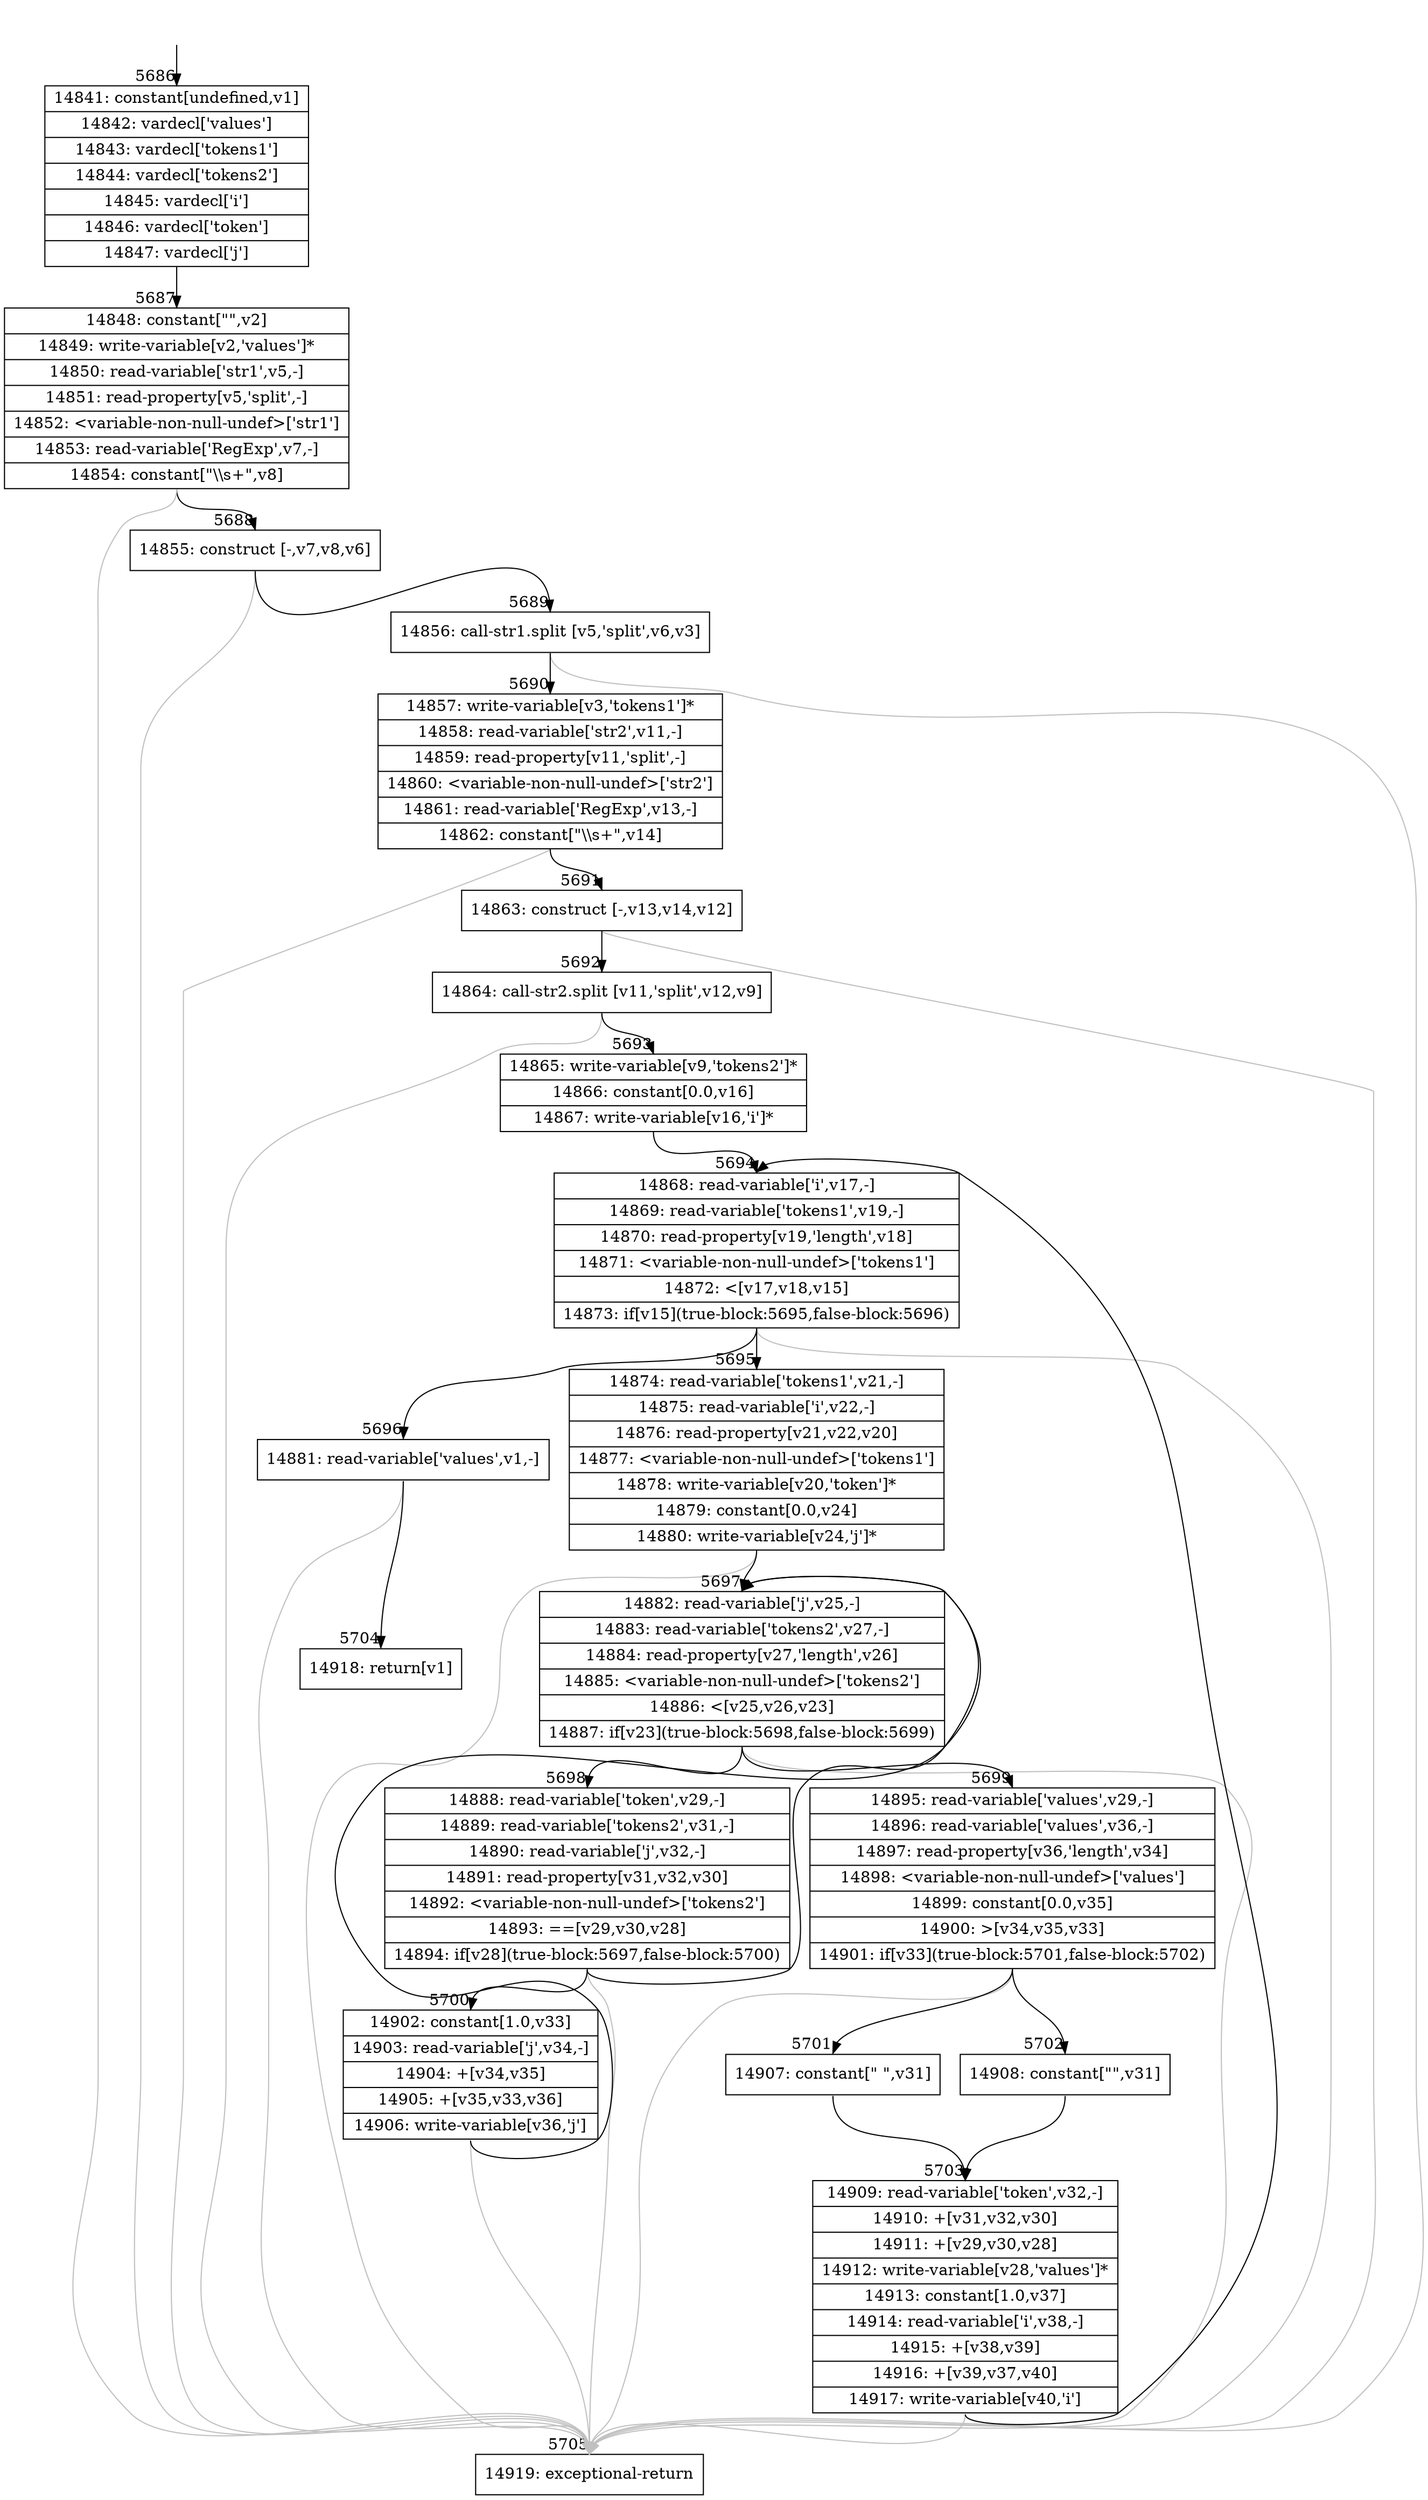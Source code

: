 digraph {
rankdir="TD"
BB_entry418[shape=none,label=""];
BB_entry418 -> BB5686 [tailport=s, headport=n, headlabel="    5686"]
BB5686 [shape=record label="{14841: constant[undefined,v1]|14842: vardecl['values']|14843: vardecl['tokens1']|14844: vardecl['tokens2']|14845: vardecl['i']|14846: vardecl['token']|14847: vardecl['j']}" ] 
BB5686 -> BB5687 [tailport=s, headport=n, headlabel="      5687"]
BB5687 [shape=record label="{14848: constant[\"\",v2]|14849: write-variable[v2,'values']*|14850: read-variable['str1',v5,-]|14851: read-property[v5,'split',-]|14852: \<variable-non-null-undef\>['str1']|14853: read-variable['RegExp',v7,-]|14854: constant[\"\\\\s+\",v8]}" ] 
BB5687 -> BB5688 [tailport=s, headport=n, headlabel="      5688"]
BB5687 -> BB5705 [tailport=s, headport=n, color=gray, headlabel="      5705"]
BB5688 [shape=record label="{14855: construct [-,v7,v8,v6]}" ] 
BB5688 -> BB5689 [tailport=s, headport=n, headlabel="      5689"]
BB5688 -> BB5705 [tailport=s, headport=n, color=gray]
BB5689 [shape=record label="{14856: call-str1.split [v5,'split',v6,v3]}" ] 
BB5689 -> BB5690 [tailport=s, headport=n, headlabel="      5690"]
BB5689 -> BB5705 [tailport=s, headport=n, color=gray]
BB5690 [shape=record label="{14857: write-variable[v3,'tokens1']*|14858: read-variable['str2',v11,-]|14859: read-property[v11,'split',-]|14860: \<variable-non-null-undef\>['str2']|14861: read-variable['RegExp',v13,-]|14862: constant[\"\\\\s+\",v14]}" ] 
BB5690 -> BB5691 [tailport=s, headport=n, headlabel="      5691"]
BB5690 -> BB5705 [tailport=s, headport=n, color=gray]
BB5691 [shape=record label="{14863: construct [-,v13,v14,v12]}" ] 
BB5691 -> BB5692 [tailport=s, headport=n, headlabel="      5692"]
BB5691 -> BB5705 [tailport=s, headport=n, color=gray]
BB5692 [shape=record label="{14864: call-str2.split [v11,'split',v12,v9]}" ] 
BB5692 -> BB5693 [tailport=s, headport=n, headlabel="      5693"]
BB5692 -> BB5705 [tailport=s, headport=n, color=gray]
BB5693 [shape=record label="{14865: write-variable[v9,'tokens2']*|14866: constant[0.0,v16]|14867: write-variable[v16,'i']*}" ] 
BB5693 -> BB5694 [tailport=s, headport=n, headlabel="      5694"]
BB5694 [shape=record label="{14868: read-variable['i',v17,-]|14869: read-variable['tokens1',v19,-]|14870: read-property[v19,'length',v18]|14871: \<variable-non-null-undef\>['tokens1']|14872: \<[v17,v18,v15]|14873: if[v15](true-block:5695,false-block:5696)}" ] 
BB5694 -> BB5695 [tailport=s, headport=n, headlabel="      5695"]
BB5694 -> BB5696 [tailport=s, headport=n, headlabel="      5696"]
BB5694 -> BB5705 [tailport=s, headport=n, color=gray]
BB5695 [shape=record label="{14874: read-variable['tokens1',v21,-]|14875: read-variable['i',v22,-]|14876: read-property[v21,v22,v20]|14877: \<variable-non-null-undef\>['tokens1']|14878: write-variable[v20,'token']*|14879: constant[0.0,v24]|14880: write-variable[v24,'j']*}" ] 
BB5695 -> BB5697 [tailport=s, headport=n, headlabel="      5697"]
BB5695 -> BB5705 [tailport=s, headport=n, color=gray]
BB5696 [shape=record label="{14881: read-variable['values',v1,-]}" ] 
BB5696 -> BB5704 [tailport=s, headport=n, headlabel="      5704"]
BB5696 -> BB5705 [tailport=s, headport=n, color=gray]
BB5697 [shape=record label="{14882: read-variable['j',v25,-]|14883: read-variable['tokens2',v27,-]|14884: read-property[v27,'length',v26]|14885: \<variable-non-null-undef\>['tokens2']|14886: \<[v25,v26,v23]|14887: if[v23](true-block:5698,false-block:5699)}" ] 
BB5697 -> BB5698 [tailport=s, headport=n, headlabel="      5698"]
BB5697 -> BB5699 [tailport=s, headport=n, headlabel="      5699"]
BB5697 -> BB5705 [tailport=s, headport=n, color=gray]
BB5698 [shape=record label="{14888: read-variable['token',v29,-]|14889: read-variable['tokens2',v31,-]|14890: read-variable['j',v32,-]|14891: read-property[v31,v32,v30]|14892: \<variable-non-null-undef\>['tokens2']|14893: ==[v29,v30,v28]|14894: if[v28](true-block:5697,false-block:5700)}" ] 
BB5698 -> BB5697 [tailport=s, headport=n]
BB5698 -> BB5700 [tailport=s, headport=n, headlabel="      5700"]
BB5698 -> BB5705 [tailport=s, headport=n, color=gray]
BB5699 [shape=record label="{14895: read-variable['values',v29,-]|14896: read-variable['values',v36,-]|14897: read-property[v36,'length',v34]|14898: \<variable-non-null-undef\>['values']|14899: constant[0.0,v35]|14900: \>[v34,v35,v33]|14901: if[v33](true-block:5701,false-block:5702)}" ] 
BB5699 -> BB5701 [tailport=s, headport=n, headlabel="      5701"]
BB5699 -> BB5702 [tailport=s, headport=n, headlabel="      5702"]
BB5699 -> BB5705 [tailport=s, headport=n, color=gray]
BB5700 [shape=record label="{14902: constant[1.0,v33]|14903: read-variable['j',v34,-]|14904: +[v34,v35]|14905: +[v35,v33,v36]|14906: write-variable[v36,'j']}" ] 
BB5700 -> BB5697 [tailport=s, headport=n]
BB5700 -> BB5705 [tailport=s, headport=n, color=gray]
BB5701 [shape=record label="{14907: constant[\" \",v31]}" ] 
BB5701 -> BB5703 [tailport=s, headport=n, headlabel="      5703"]
BB5702 [shape=record label="{14908: constant[\"\",v31]}" ] 
BB5702 -> BB5703 [tailport=s, headport=n]
BB5703 [shape=record label="{14909: read-variable['token',v32,-]|14910: +[v31,v32,v30]|14911: +[v29,v30,v28]|14912: write-variable[v28,'values']*|14913: constant[1.0,v37]|14914: read-variable['i',v38,-]|14915: +[v38,v39]|14916: +[v39,v37,v40]|14917: write-variable[v40,'i']}" ] 
BB5703 -> BB5694 [tailport=s, headport=n]
BB5703 -> BB5705 [tailport=s, headport=n, color=gray]
BB5704 [shape=record label="{14918: return[v1]}" ] 
BB5705 [shape=record label="{14919: exceptional-return}" ] 
//#$~ 8846
}
